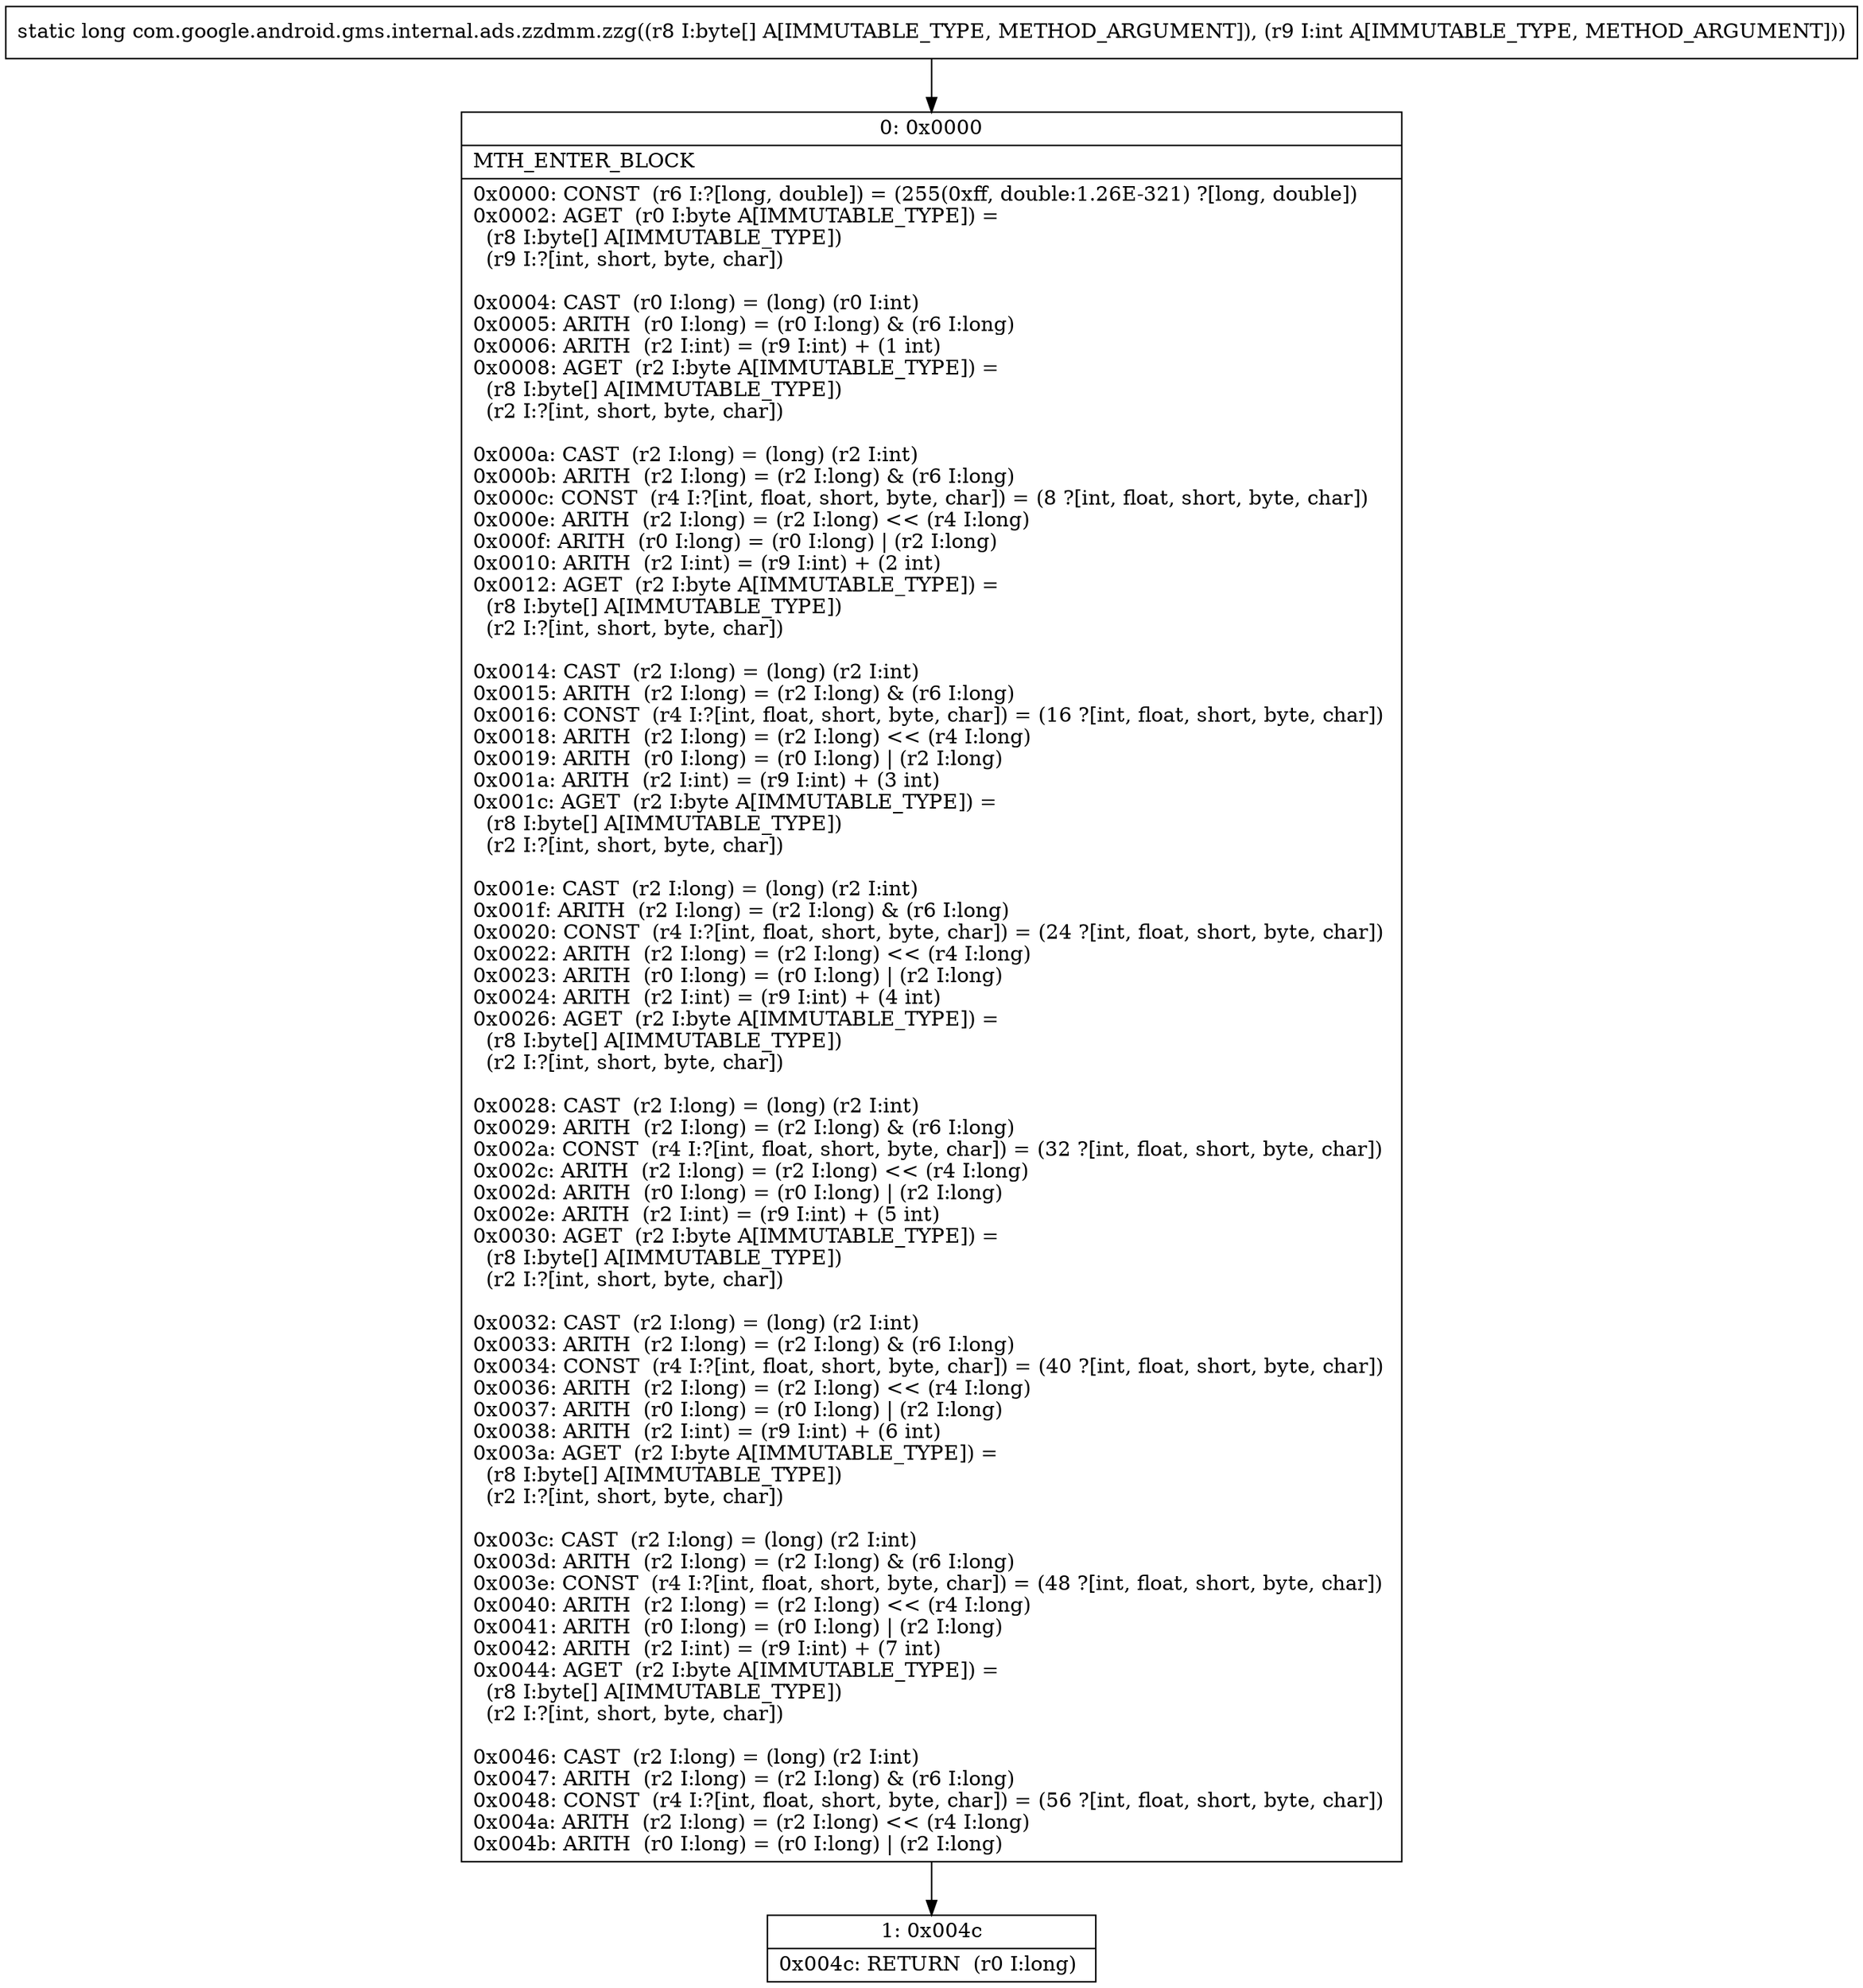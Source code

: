 digraph "CFG forcom.google.android.gms.internal.ads.zzdmm.zzg([BI)J" {
Node_0 [shape=record,label="{0\:\ 0x0000|MTH_ENTER_BLOCK\l|0x0000: CONST  (r6 I:?[long, double]) = (255(0xff, double:1.26E\-321) ?[long, double]) \l0x0002: AGET  (r0 I:byte A[IMMUTABLE_TYPE]) = \l  (r8 I:byte[] A[IMMUTABLE_TYPE])\l  (r9 I:?[int, short, byte, char])\l \l0x0004: CAST  (r0 I:long) = (long) (r0 I:int) \l0x0005: ARITH  (r0 I:long) = (r0 I:long) & (r6 I:long) \l0x0006: ARITH  (r2 I:int) = (r9 I:int) + (1 int) \l0x0008: AGET  (r2 I:byte A[IMMUTABLE_TYPE]) = \l  (r8 I:byte[] A[IMMUTABLE_TYPE])\l  (r2 I:?[int, short, byte, char])\l \l0x000a: CAST  (r2 I:long) = (long) (r2 I:int) \l0x000b: ARITH  (r2 I:long) = (r2 I:long) & (r6 I:long) \l0x000c: CONST  (r4 I:?[int, float, short, byte, char]) = (8 ?[int, float, short, byte, char]) \l0x000e: ARITH  (r2 I:long) = (r2 I:long) \<\< (r4 I:long) \l0x000f: ARITH  (r0 I:long) = (r0 I:long) \| (r2 I:long) \l0x0010: ARITH  (r2 I:int) = (r9 I:int) + (2 int) \l0x0012: AGET  (r2 I:byte A[IMMUTABLE_TYPE]) = \l  (r8 I:byte[] A[IMMUTABLE_TYPE])\l  (r2 I:?[int, short, byte, char])\l \l0x0014: CAST  (r2 I:long) = (long) (r2 I:int) \l0x0015: ARITH  (r2 I:long) = (r2 I:long) & (r6 I:long) \l0x0016: CONST  (r4 I:?[int, float, short, byte, char]) = (16 ?[int, float, short, byte, char]) \l0x0018: ARITH  (r2 I:long) = (r2 I:long) \<\< (r4 I:long) \l0x0019: ARITH  (r0 I:long) = (r0 I:long) \| (r2 I:long) \l0x001a: ARITH  (r2 I:int) = (r9 I:int) + (3 int) \l0x001c: AGET  (r2 I:byte A[IMMUTABLE_TYPE]) = \l  (r8 I:byte[] A[IMMUTABLE_TYPE])\l  (r2 I:?[int, short, byte, char])\l \l0x001e: CAST  (r2 I:long) = (long) (r2 I:int) \l0x001f: ARITH  (r2 I:long) = (r2 I:long) & (r6 I:long) \l0x0020: CONST  (r4 I:?[int, float, short, byte, char]) = (24 ?[int, float, short, byte, char]) \l0x0022: ARITH  (r2 I:long) = (r2 I:long) \<\< (r4 I:long) \l0x0023: ARITH  (r0 I:long) = (r0 I:long) \| (r2 I:long) \l0x0024: ARITH  (r2 I:int) = (r9 I:int) + (4 int) \l0x0026: AGET  (r2 I:byte A[IMMUTABLE_TYPE]) = \l  (r8 I:byte[] A[IMMUTABLE_TYPE])\l  (r2 I:?[int, short, byte, char])\l \l0x0028: CAST  (r2 I:long) = (long) (r2 I:int) \l0x0029: ARITH  (r2 I:long) = (r2 I:long) & (r6 I:long) \l0x002a: CONST  (r4 I:?[int, float, short, byte, char]) = (32 ?[int, float, short, byte, char]) \l0x002c: ARITH  (r2 I:long) = (r2 I:long) \<\< (r4 I:long) \l0x002d: ARITH  (r0 I:long) = (r0 I:long) \| (r2 I:long) \l0x002e: ARITH  (r2 I:int) = (r9 I:int) + (5 int) \l0x0030: AGET  (r2 I:byte A[IMMUTABLE_TYPE]) = \l  (r8 I:byte[] A[IMMUTABLE_TYPE])\l  (r2 I:?[int, short, byte, char])\l \l0x0032: CAST  (r2 I:long) = (long) (r2 I:int) \l0x0033: ARITH  (r2 I:long) = (r2 I:long) & (r6 I:long) \l0x0034: CONST  (r4 I:?[int, float, short, byte, char]) = (40 ?[int, float, short, byte, char]) \l0x0036: ARITH  (r2 I:long) = (r2 I:long) \<\< (r4 I:long) \l0x0037: ARITH  (r0 I:long) = (r0 I:long) \| (r2 I:long) \l0x0038: ARITH  (r2 I:int) = (r9 I:int) + (6 int) \l0x003a: AGET  (r2 I:byte A[IMMUTABLE_TYPE]) = \l  (r8 I:byte[] A[IMMUTABLE_TYPE])\l  (r2 I:?[int, short, byte, char])\l \l0x003c: CAST  (r2 I:long) = (long) (r2 I:int) \l0x003d: ARITH  (r2 I:long) = (r2 I:long) & (r6 I:long) \l0x003e: CONST  (r4 I:?[int, float, short, byte, char]) = (48 ?[int, float, short, byte, char]) \l0x0040: ARITH  (r2 I:long) = (r2 I:long) \<\< (r4 I:long) \l0x0041: ARITH  (r0 I:long) = (r0 I:long) \| (r2 I:long) \l0x0042: ARITH  (r2 I:int) = (r9 I:int) + (7 int) \l0x0044: AGET  (r2 I:byte A[IMMUTABLE_TYPE]) = \l  (r8 I:byte[] A[IMMUTABLE_TYPE])\l  (r2 I:?[int, short, byte, char])\l \l0x0046: CAST  (r2 I:long) = (long) (r2 I:int) \l0x0047: ARITH  (r2 I:long) = (r2 I:long) & (r6 I:long) \l0x0048: CONST  (r4 I:?[int, float, short, byte, char]) = (56 ?[int, float, short, byte, char]) \l0x004a: ARITH  (r2 I:long) = (r2 I:long) \<\< (r4 I:long) \l0x004b: ARITH  (r0 I:long) = (r0 I:long) \| (r2 I:long) \l}"];
Node_1 [shape=record,label="{1\:\ 0x004c|0x004c: RETURN  (r0 I:long) \l}"];
MethodNode[shape=record,label="{static long com.google.android.gms.internal.ads.zzdmm.zzg((r8 I:byte[] A[IMMUTABLE_TYPE, METHOD_ARGUMENT]), (r9 I:int A[IMMUTABLE_TYPE, METHOD_ARGUMENT])) }"];
MethodNode -> Node_0;
Node_0 -> Node_1;
}

